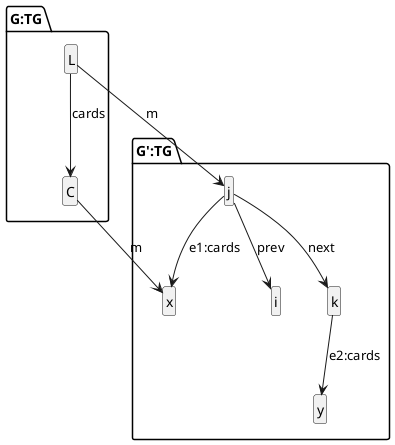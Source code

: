 @startuml
skinparam shadowing false
hide members
hide circle
class "G:TG.L"
class "G:TG.C"
"G:TG.L"-->"G:TG.C" : "cards"
class "G':TG.i"
class "G':TG.j"
class "G':TG.k"
class "G':TG.x"
class "G':TG.y"
"G':TG.j"-->"G':TG.i" : "prev"
"G':TG.j"-->"G':TG.k" : "next"
"G':TG.j"-->"G':TG.x" : "e1:cards"
"G':TG.k"-->"G':TG.y" : "e2:cards"

"G:TG.L" --> "G':TG.j" : "m"
"G:TG.C" --> "G':TG.x" : "m"
@enduml
